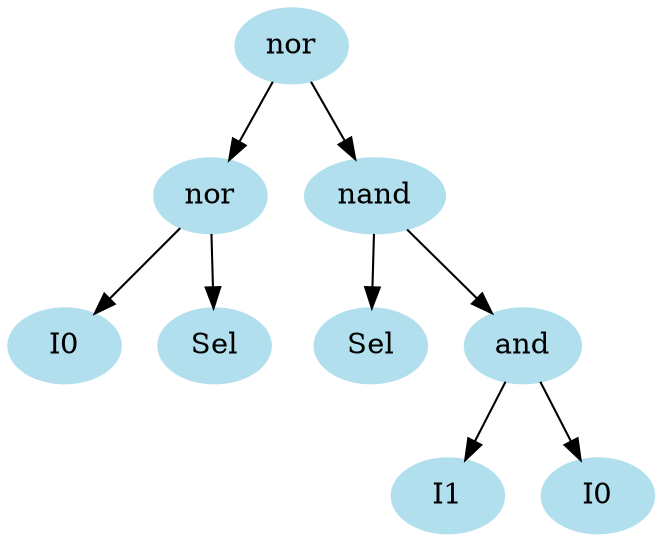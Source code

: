 digraph unix {
	node [color=lightblue2 style=filled]
	size="6,6"
	gate_0 [label=nor]
	gate_1 [label=nor]
	ins_0 [label=I0]
	ins_1 [label=Sel]
	gate_2 [label=nand]
	ins_2 [label=Sel]
	gate_3 [label=and]
	ins_3 [label=I1]
	ins_4 [label=I0]
	gate_0 -> gate_1
	gate_0 -> gate_2
	gate_1 -> ins_0
	gate_1 -> ins_1
	gate_2 -> ins_2
	gate_2 -> gate_3
	gate_3 -> ins_3
	gate_3 -> ins_4
}
